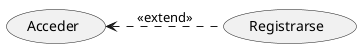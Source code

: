 @startuml
left to right direction
usecase "Acceder" as acceso
usecase "Registrarse" as registro
acceso <.. registro :<<extend>>
@enduml